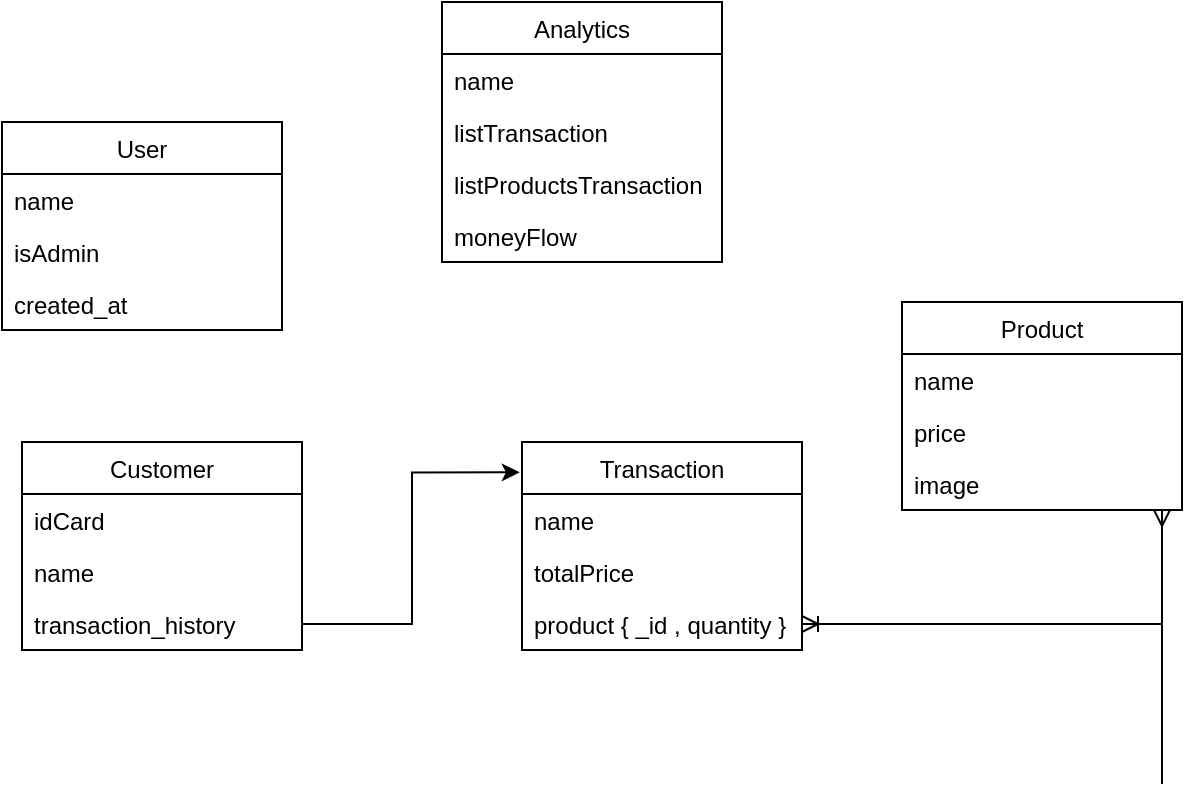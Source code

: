 <mxfile version="14.9.6" type="device"><diagram id="hm1nA2OpmH68WXatetlD" name="Page-1"><mxGraphModel dx="1580" dy="1174" grid="1" gridSize="10" guides="1" tooltips="1" connect="1" arrows="1" fold="1" page="1" pageScale="1" pageWidth="850" pageHeight="1100" math="0" shadow="0"><root><mxCell id="0"/><mxCell id="1" parent="0"/><mxCell id="nQJ4M4uUtOEigelwsK-t-2" value="User" style="swimlane;fontStyle=0;childLayout=stackLayout;horizontal=1;startSize=26;horizontalStack=0;resizeParent=1;resizeParentMax=0;resizeLast=0;collapsible=1;marginBottom=0;" vertex="1" parent="1"><mxGeometry x="70" y="160" width="140" height="104" as="geometry"/></mxCell><mxCell id="nQJ4M4uUtOEigelwsK-t-3" value="name" style="text;strokeColor=none;fillColor=none;align=left;verticalAlign=top;spacingLeft=4;spacingRight=4;overflow=hidden;rotatable=0;points=[[0,0.5],[1,0.5]];portConstraint=eastwest;" vertex="1" parent="nQJ4M4uUtOEigelwsK-t-2"><mxGeometry y="26" width="140" height="26" as="geometry"/></mxCell><mxCell id="nQJ4M4uUtOEigelwsK-t-4" value="isAdmin" style="text;strokeColor=none;fillColor=none;align=left;verticalAlign=top;spacingLeft=4;spacingRight=4;overflow=hidden;rotatable=0;points=[[0,0.5],[1,0.5]];portConstraint=eastwest;" vertex="1" parent="nQJ4M4uUtOEigelwsK-t-2"><mxGeometry y="52" width="140" height="26" as="geometry"/></mxCell><mxCell id="nQJ4M4uUtOEigelwsK-t-5" value="created_at" style="text;strokeColor=none;fillColor=none;align=left;verticalAlign=top;spacingLeft=4;spacingRight=4;overflow=hidden;rotatable=0;points=[[0,0.5],[1,0.5]];portConstraint=eastwest;" vertex="1" parent="nQJ4M4uUtOEigelwsK-t-2"><mxGeometry y="78" width="140" height="26" as="geometry"/></mxCell><mxCell id="nQJ4M4uUtOEigelwsK-t-6" value="Product" style="swimlane;fontStyle=0;childLayout=stackLayout;horizontal=1;startSize=26;horizontalStack=0;resizeParent=1;resizeParentMax=0;resizeLast=0;collapsible=1;marginBottom=0;" vertex="1" parent="1"><mxGeometry x="520" y="250" width="140" height="104" as="geometry"/></mxCell><mxCell id="nQJ4M4uUtOEigelwsK-t-7" value="name" style="text;strokeColor=none;fillColor=none;align=left;verticalAlign=top;spacingLeft=4;spacingRight=4;overflow=hidden;rotatable=0;points=[[0,0.5],[1,0.5]];portConstraint=eastwest;" vertex="1" parent="nQJ4M4uUtOEigelwsK-t-6"><mxGeometry y="26" width="140" height="26" as="geometry"/></mxCell><mxCell id="nQJ4M4uUtOEigelwsK-t-8" value="price" style="text;strokeColor=none;fillColor=none;align=left;verticalAlign=top;spacingLeft=4;spacingRight=4;overflow=hidden;rotatable=0;points=[[0,0.5],[1,0.5]];portConstraint=eastwest;" vertex="1" parent="nQJ4M4uUtOEigelwsK-t-6"><mxGeometry y="52" width="140" height="26" as="geometry"/></mxCell><mxCell id="nQJ4M4uUtOEigelwsK-t-14" value="image" style="text;strokeColor=none;fillColor=none;align=left;verticalAlign=top;spacingLeft=4;spacingRight=4;overflow=hidden;rotatable=0;points=[[0,0.5],[1,0.5]];portConstraint=eastwest;" vertex="1" parent="nQJ4M4uUtOEigelwsK-t-6"><mxGeometry y="78" width="140" height="26" as="geometry"/></mxCell><mxCell id="nQJ4M4uUtOEigelwsK-t-16" value="Transaction" style="swimlane;fontStyle=0;childLayout=stackLayout;horizontal=1;startSize=26;horizontalStack=0;resizeParent=1;resizeParentMax=0;resizeLast=0;collapsible=1;marginBottom=0;" vertex="1" parent="1"><mxGeometry x="330" y="320" width="140" height="104" as="geometry"/></mxCell><mxCell id="nQJ4M4uUtOEigelwsK-t-17" value="name" style="text;strokeColor=none;fillColor=none;align=left;verticalAlign=top;spacingLeft=4;spacingRight=4;overflow=hidden;rotatable=0;points=[[0,0.5],[1,0.5]];portConstraint=eastwest;" vertex="1" parent="nQJ4M4uUtOEigelwsK-t-16"><mxGeometry y="26" width="140" height="26" as="geometry"/></mxCell><mxCell id="nQJ4M4uUtOEigelwsK-t-18" value="totalPrice" style="text;strokeColor=none;fillColor=none;align=left;verticalAlign=top;spacingLeft=4;spacingRight=4;overflow=hidden;rotatable=0;points=[[0,0.5],[1,0.5]];portConstraint=eastwest;" vertex="1" parent="nQJ4M4uUtOEigelwsK-t-16"><mxGeometry y="52" width="140" height="26" as="geometry"/></mxCell><mxCell id="nQJ4M4uUtOEigelwsK-t-19" value="product { _id , quantity }" style="text;strokeColor=none;fillColor=none;align=left;verticalAlign=top;spacingLeft=4;spacingRight=4;overflow=hidden;rotatable=0;points=[[0,0.5],[1,0.5]];portConstraint=eastwest;" vertex="1" parent="nQJ4M4uUtOEigelwsK-t-16"><mxGeometry y="78" width="140" height="26" as="geometry"/></mxCell><mxCell id="nQJ4M4uUtOEigelwsK-t-20" value="Customer" style="swimlane;fontStyle=0;childLayout=stackLayout;horizontal=1;startSize=26;horizontalStack=0;resizeParent=1;resizeParentMax=0;resizeLast=0;collapsible=1;marginBottom=0;" vertex="1" parent="1"><mxGeometry x="80" y="320" width="140" height="104" as="geometry"/></mxCell><mxCell id="nQJ4M4uUtOEigelwsK-t-21" value="idCard" style="text;strokeColor=none;fillColor=none;align=left;verticalAlign=top;spacingLeft=4;spacingRight=4;overflow=hidden;rotatable=0;points=[[0,0.5],[1,0.5]];portConstraint=eastwest;" vertex="1" parent="nQJ4M4uUtOEigelwsK-t-20"><mxGeometry y="26" width="140" height="26" as="geometry"/></mxCell><mxCell id="nQJ4M4uUtOEigelwsK-t-22" value="name" style="text;strokeColor=none;fillColor=none;align=left;verticalAlign=top;spacingLeft=4;spacingRight=4;overflow=hidden;rotatable=0;points=[[0,0.5],[1,0.5]];portConstraint=eastwest;" vertex="1" parent="nQJ4M4uUtOEigelwsK-t-20"><mxGeometry y="52" width="140" height="26" as="geometry"/></mxCell><mxCell id="nQJ4M4uUtOEigelwsK-t-23" value="transaction_history" style="text;strokeColor=none;fillColor=none;align=left;verticalAlign=top;spacingLeft=4;spacingRight=4;overflow=hidden;rotatable=0;points=[[0,0.5],[1,0.5]];portConstraint=eastwest;" vertex="1" parent="nQJ4M4uUtOEigelwsK-t-20"><mxGeometry y="78" width="140" height="26" as="geometry"/></mxCell><mxCell id="nQJ4M4uUtOEigelwsK-t-24" style="edgeStyle=orthogonalEdgeStyle;rounded=0;orthogonalLoop=1;jettySize=auto;html=1;entryX=-0.008;entryY=0.146;entryDx=0;entryDy=0;entryPerimeter=0;" edge="1" parent="1" source="nQJ4M4uUtOEigelwsK-t-23" target="nQJ4M4uUtOEigelwsK-t-16"><mxGeometry relative="1" as="geometry"/></mxCell><mxCell id="nQJ4M4uUtOEigelwsK-t-25" style="rounded=0;orthogonalLoop=1;jettySize=auto;html=1;elbow=vertical;endArrow=ERmany;endFill=0;startArrow=ERoneToMany;startFill=0;edgeStyle=orthogonalEdgeStyle;" edge="1" parent="1" source="nQJ4M4uUtOEigelwsK-t-19" target="nQJ4M4uUtOEigelwsK-t-6"><mxGeometry relative="1" as="geometry"><mxPoint x="670" y="280" as="targetPoint"/><Array as="points"><mxPoint x="650" y="491"/><mxPoint x="650" y="221"/></Array></mxGeometry></mxCell><mxCell id="nQJ4M4uUtOEigelwsK-t-26" value="Analytics" style="swimlane;fontStyle=0;childLayout=stackLayout;horizontal=1;startSize=26;horizontalStack=0;resizeParent=1;resizeParentMax=0;resizeLast=0;collapsible=1;marginBottom=0;" vertex="1" parent="1"><mxGeometry x="290" y="100" width="140" height="130" as="geometry"/></mxCell><mxCell id="nQJ4M4uUtOEigelwsK-t-27" value="name" style="text;strokeColor=none;fillColor=none;align=left;verticalAlign=top;spacingLeft=4;spacingRight=4;overflow=hidden;rotatable=0;points=[[0,0.5],[1,0.5]];portConstraint=eastwest;" vertex="1" parent="nQJ4M4uUtOEigelwsK-t-26"><mxGeometry y="26" width="140" height="26" as="geometry"/></mxCell><mxCell id="nQJ4M4uUtOEigelwsK-t-28" value="listTransaction" style="text;strokeColor=none;fillColor=none;align=left;verticalAlign=top;spacingLeft=4;spacingRight=4;overflow=hidden;rotatable=0;points=[[0,0.5],[1,0.5]];portConstraint=eastwest;" vertex="1" parent="nQJ4M4uUtOEigelwsK-t-26"><mxGeometry y="52" width="140" height="26" as="geometry"/></mxCell><mxCell id="nQJ4M4uUtOEigelwsK-t-29" value="listProductsTransaction" style="text;strokeColor=none;fillColor=none;align=left;verticalAlign=top;spacingLeft=4;spacingRight=4;overflow=hidden;rotatable=0;points=[[0,0.5],[1,0.5]];portConstraint=eastwest;" vertex="1" parent="nQJ4M4uUtOEigelwsK-t-26"><mxGeometry y="78" width="140" height="26" as="geometry"/></mxCell><mxCell id="nQJ4M4uUtOEigelwsK-t-30" value="moneyFlow" style="text;strokeColor=none;fillColor=none;align=left;verticalAlign=top;spacingLeft=4;spacingRight=4;overflow=hidden;rotatable=0;points=[[0,0.5],[1,0.5]];portConstraint=eastwest;" vertex="1" parent="nQJ4M4uUtOEigelwsK-t-26"><mxGeometry y="104" width="140" height="26" as="geometry"/></mxCell></root></mxGraphModel></diagram></mxfile>